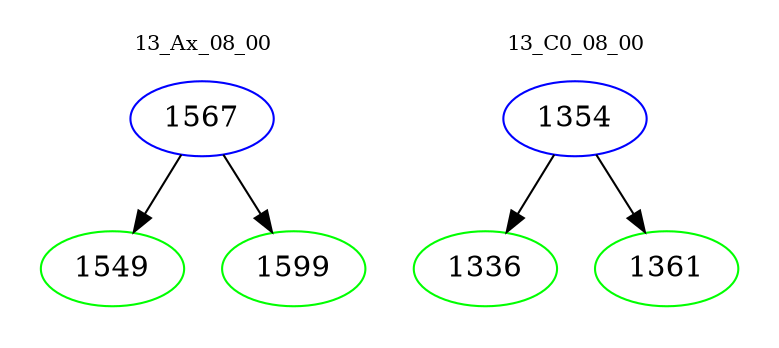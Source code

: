 digraph{
subgraph cluster_0 {
color = white
label = "13_Ax_08_00";
fontsize=10;
T0_1567 [label="1567", color="blue"]
T0_1567 -> T0_1549 [color="black"]
T0_1549 [label="1549", color="green"]
T0_1567 -> T0_1599 [color="black"]
T0_1599 [label="1599", color="green"]
}
subgraph cluster_1 {
color = white
label = "13_C0_08_00";
fontsize=10;
T1_1354 [label="1354", color="blue"]
T1_1354 -> T1_1336 [color="black"]
T1_1336 [label="1336", color="green"]
T1_1354 -> T1_1361 [color="black"]
T1_1361 [label="1361", color="green"]
}
}
